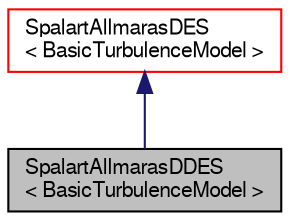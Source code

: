 digraph "SpalartAllmarasDDES&lt; BasicTurbulenceModel &gt;"
{
  bgcolor="transparent";
  edge [fontname="FreeSans",fontsize="10",labelfontname="FreeSans",labelfontsize="10"];
  node [fontname="FreeSans",fontsize="10",shape=record];
  Node1 [label="SpalartAllmarasDDES\l\< BasicTurbulenceModel \>",height=0.2,width=0.4,color="black", fillcolor="grey75", style="filled" fontcolor="black"];
  Node2 -> Node1 [dir="back",color="midnightblue",fontsize="10",style="solid",fontname="FreeSans"];
  Node2 [label="SpalartAllmarasDES\l\< BasicTurbulenceModel \>",height=0.2,width=0.4,color="red",URL="$a02320.html",tooltip="SpalartAllmarasDES DES turbulence model for incompressible and compressible flows. "];
}
